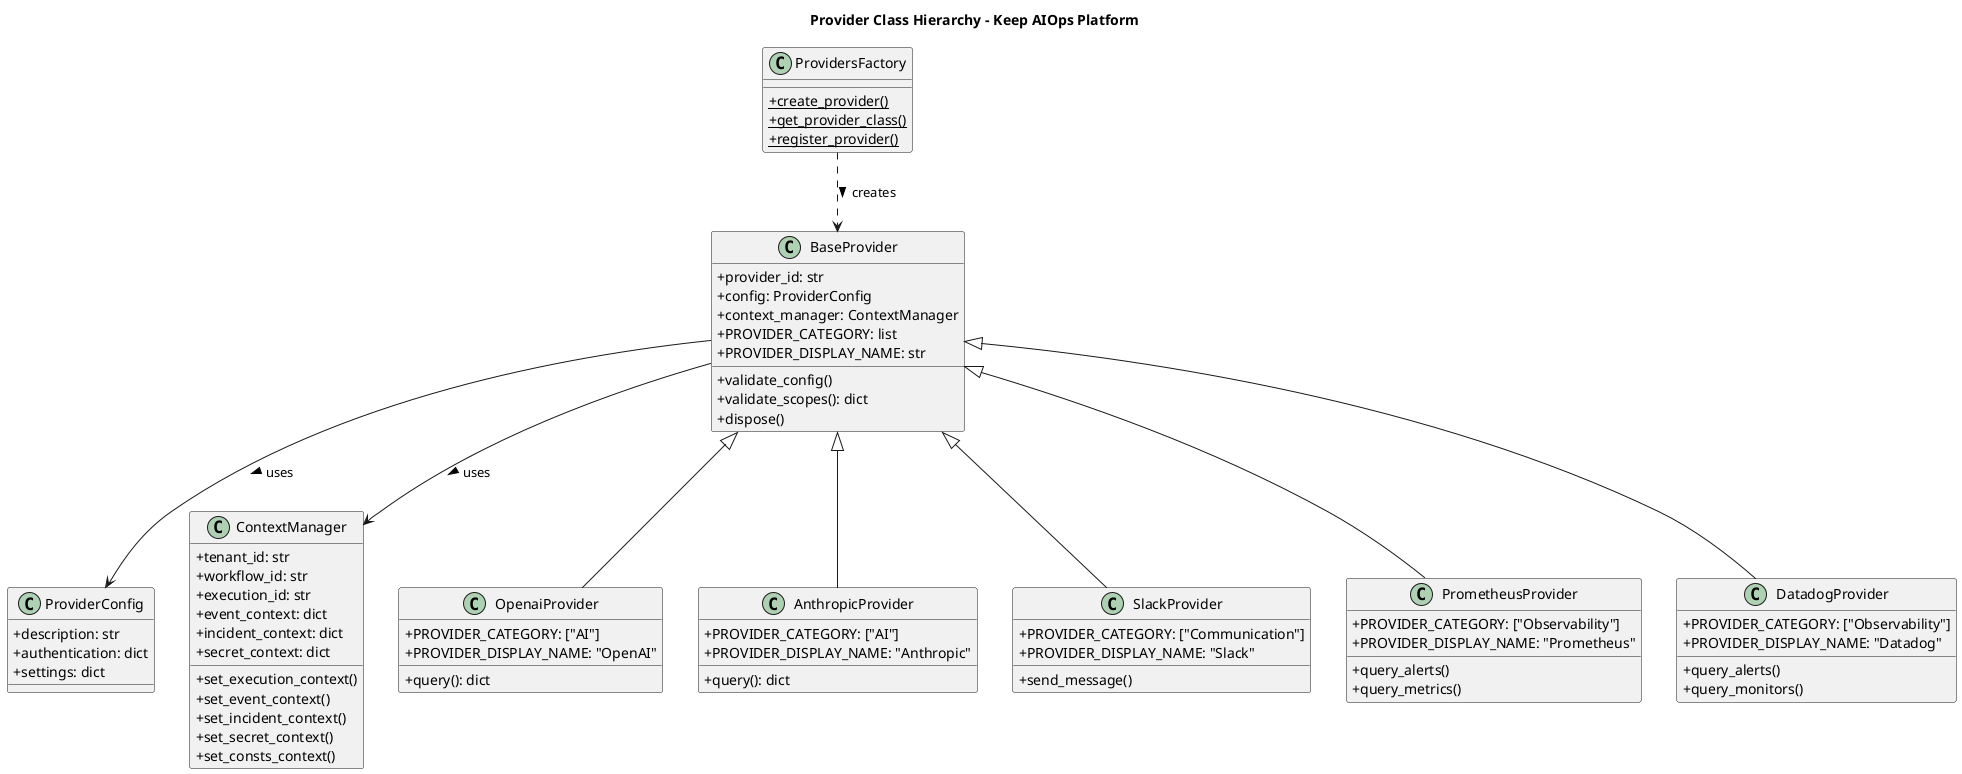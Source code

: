@startuml Provider_Class_Diagram
title Provider Class Hierarchy - Keep AIOps Platform

skinparam classAttributeIconSize 0

class BaseProvider {
  +provider_id: str
  +config: ProviderConfig
  +context_manager: ContextManager
  +PROVIDER_CATEGORY: list
  +PROVIDER_DISPLAY_NAME: str
  +validate_config()
  +validate_scopes(): dict
  +dispose()
}

class ProviderConfig {
  +description: str
  +authentication: dict
  +settings: dict
}

class ContextManager {
  +tenant_id: str
  +workflow_id: str
  +execution_id: str
  +event_context: dict
  +incident_context: dict
  +secret_context: dict
  +set_execution_context()
  +set_event_context()
  +set_incident_context()
  +set_secret_context()
  +set_consts_context()
}

class OpenaiProvider {
  +PROVIDER_CATEGORY: ["AI"] 
  +PROVIDER_DISPLAY_NAME: "OpenAI"
  +query(): dict
}

class AnthropicProvider {
  +PROVIDER_CATEGORY: ["AI"]
  +PROVIDER_DISPLAY_NAME: "Anthropic"
  +query(): dict
}

class SlackProvider {
  +PROVIDER_CATEGORY: ["Communication"]
  +PROVIDER_DISPLAY_NAME: "Slack"
  +send_message()
}

class PrometheusProvider {
  +PROVIDER_CATEGORY: ["Observability"]
  +PROVIDER_DISPLAY_NAME: "Prometheus"
  +query_alerts()
  +query_metrics()
}

class DatadogProvider {
  +PROVIDER_CATEGORY: ["Observability"]
  +PROVIDER_DISPLAY_NAME: "Datadog"
  +query_alerts()
  +query_monitors()
}

class ProvidersFactory {
  +{static} create_provider()
  +{static} get_provider_class()
  +{static} register_provider()
}

BaseProvider <|-- OpenaiProvider
BaseProvider <|-- AnthropicProvider
BaseProvider <|-- SlackProvider
BaseProvider <|-- PrometheusProvider
BaseProvider <|-- DatadogProvider

ProvidersFactory ..> BaseProvider : creates >
BaseProvider --> ProviderConfig : uses >
BaseProvider --> ContextManager : uses >

@enduml 